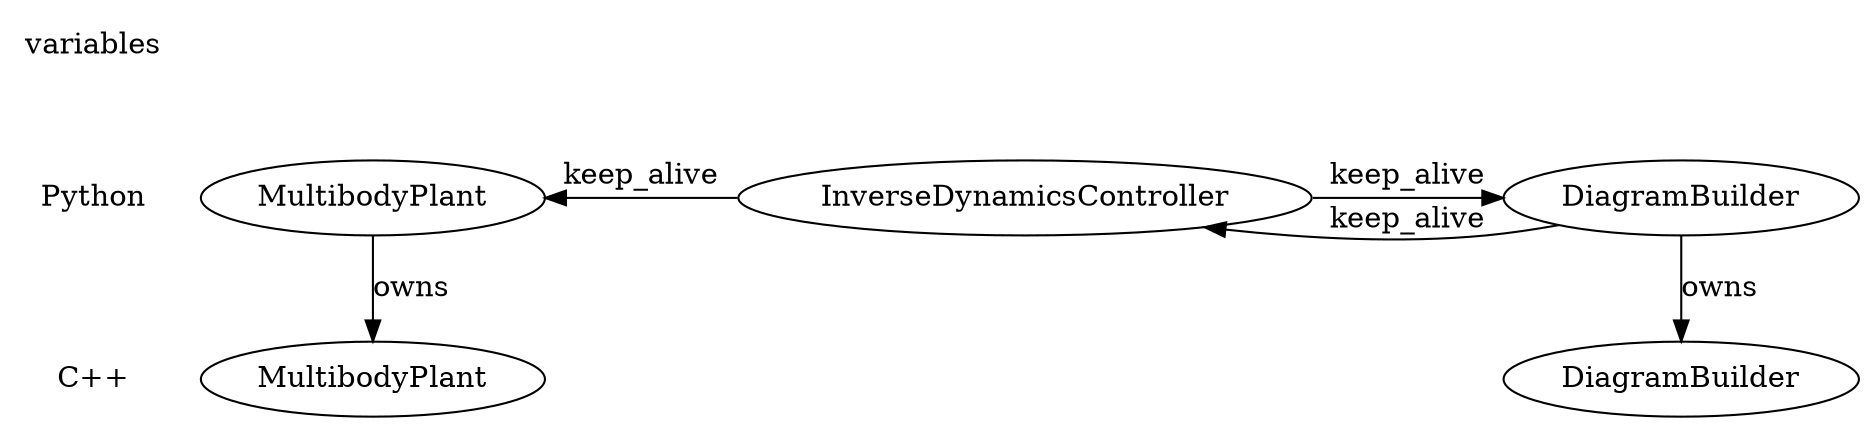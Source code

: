 digraph G {

{
 node [shape=plaintext];
 edge [style=invis];
 variables -> Python -> "C++";
}

pymbp [label="MultibodyPlant"];
cmbp [label="MultibodyPlant"];
pydb [label="DiagramBuilder"];
cdb [label="DiagramBuilder"];
pyidc [label="InverseDynamicsController"];

{ rank = same; Python; pymbp; pydb; pyidc; }
{ rank = same; "C++"; cmbp; cdb; }

 pydb -> cdb [label="owns"];
 pymbp -> cmbp [label="owns"];

 pyidc -> pydb [label="keep_alive", constraint=false];
 pydb -> pyidc [label="keep_alive", constraint=false];
 pyidc -> pymbp [label="keep_alive", constraint=false];
}

